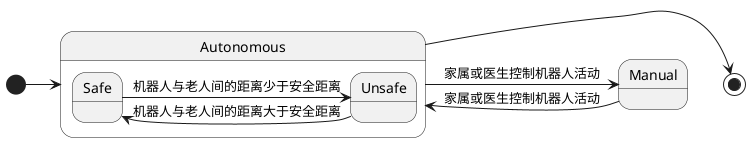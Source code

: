 @startuml
state Autonomous {
    Safe -> Unsafe: 机器人与老人间的距离少于安全距离
    Safe <- Unsafe: 机器人与老人间的距离大于安全距离
}
[*] -> Autonomous
Autonomous -> [*]
Autonomous -> Manual: 家属或医生控制机器人活动
Manual -> Autonomous: 家属或医生控制机器人活动
@enduml